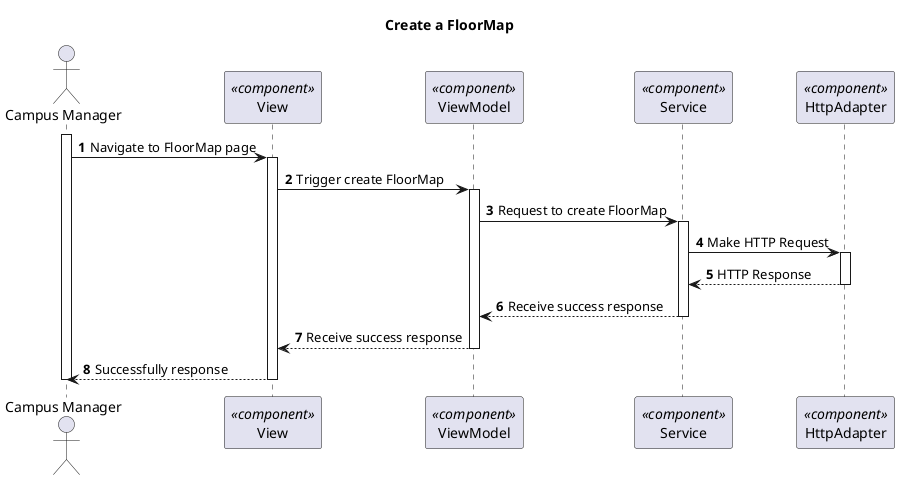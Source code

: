 @startuml Process View - Level 3

autonumber
skinparam packageStyle rect

title Create a FloorMap

actor "Campus Manager" as CM
participant "View" as view <<component>>
participant "ViewModel" as viewModel <<component>>
participant "Service" as service <<component>>
participant "HttpAdapter" as httpAdapter <<component>>

activate CM
CM -> view : Navigate to FloorMap page
activate view
view -> viewModel : Trigger create FloorMap

activate viewModel
viewModel -> service : Request to create FloorMap

activate service
service -> httpAdapter : Make HTTP Request
activate httpAdapter
httpAdapter --> service : HTTP Response
deactivate httpAdapter

service --> viewModel : Receive success response
deactivate service

viewModel --> view : Receive success response
deactivate viewModel

view --> CM : Successfully response
deactivate view

deactivate CM
@enduml


